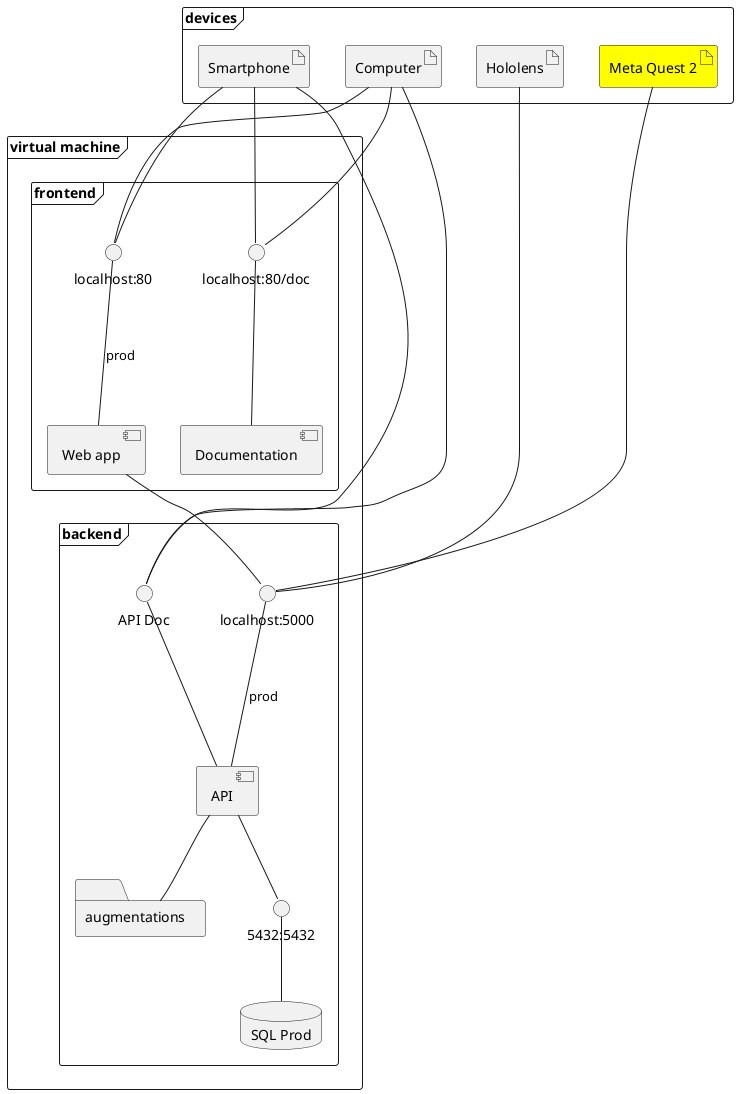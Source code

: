 @startuml
frame devices {
    artifact AR [
        Hololens
    ]
    artifact VR #Yellow[
        Meta Quest 2
    ]
    artifact Smartphone
    artifact Computer
}

frame "virtual machine" {
    
    frame frontend {
        ' interface "localhost:81" as HTTP81
        interface "localhost:80" as HTTP80
        interface "localhost:80/doc" as HTTP80Doc
        component webApp [
            Web app
            ]
        component Doc [
            Documentation
            ]
    }
    
    frame backend  {
        interface "localhost:5000" as routesProd
        ' interface "localhost:5001" as routesDev
        interface "API Doc" as routesDoc
        component API
        folder augmentations
        ' database "SQL Dev" as SQLdev
        database "SQL Prod" as SQLprod
        ' interface "5431:5432" as sqlPortDev
        interface "5432:5432" as sqlPortProd
    }
}

API -up-- routesProd :prod
' API -up-- routesDev :dev
Smartphone -- HTTP80
Smartphone -- HTTP80Doc
' Smartphone -- HTTP81
Smartphone -- routesDoc
Computer -- HTTP80
' Computer -- HTTP81
Computer -- HTTP80Doc
Computer -- routesDoc
' webApp -- API
' webApp -up-- HTTP81 :dev
webApp -up-- HTTP80 :prod
webApp -- routesProd
' webApp -- routesDev
Doc -up-- HTTP80Doc
API -- augmentations
' sqlPortDev -- SQLdev
sqlPortProd -- SQLprod
' API -- sqlPortDev
API -- sqlPortProd
API -up-- routesDoc
AR -- routesProd
' AR -- routesDev
VR -- routesProd
' VR -- routesDev
@enduml
